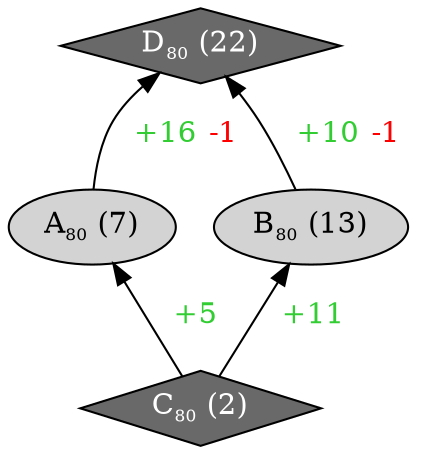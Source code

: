 digraph "CI1.C7_I10__C33__arslt_fcncb__CI1"{
rankdir="BT"
1 [label=<A<sub><font point-size="10">80</font></sub> (7)>, style="filled", fillcolor="lightgray"]
2 [label=<B<sub><font point-size="10">80</font></sub> (13)>, style="filled", fillcolor="lightgray"]
3 [label=<C<sub><font point-size="10">80</font></sub> (2)>, style="filled", shape="diamond", fillcolor="dimgray", fontcolor="white"]
4 [label=<D<sub><font point-size="10">80</font></sub> (22)>, style="filled", shape="diamond", fillcolor="dimgray", fontcolor="white"]
1 -> 4 [label=<  <font color="limegreen">+16</font> <font color="red">-1</font>  >]
2 -> 4 [label=<  <font color="limegreen">+10</font> <font color="red">-1</font>  >]
3 -> 1 [label=<  <font color="limegreen">+5</font>  >]
3 -> 2 [label=<  <font color="limegreen">+11</font>  >]
}
